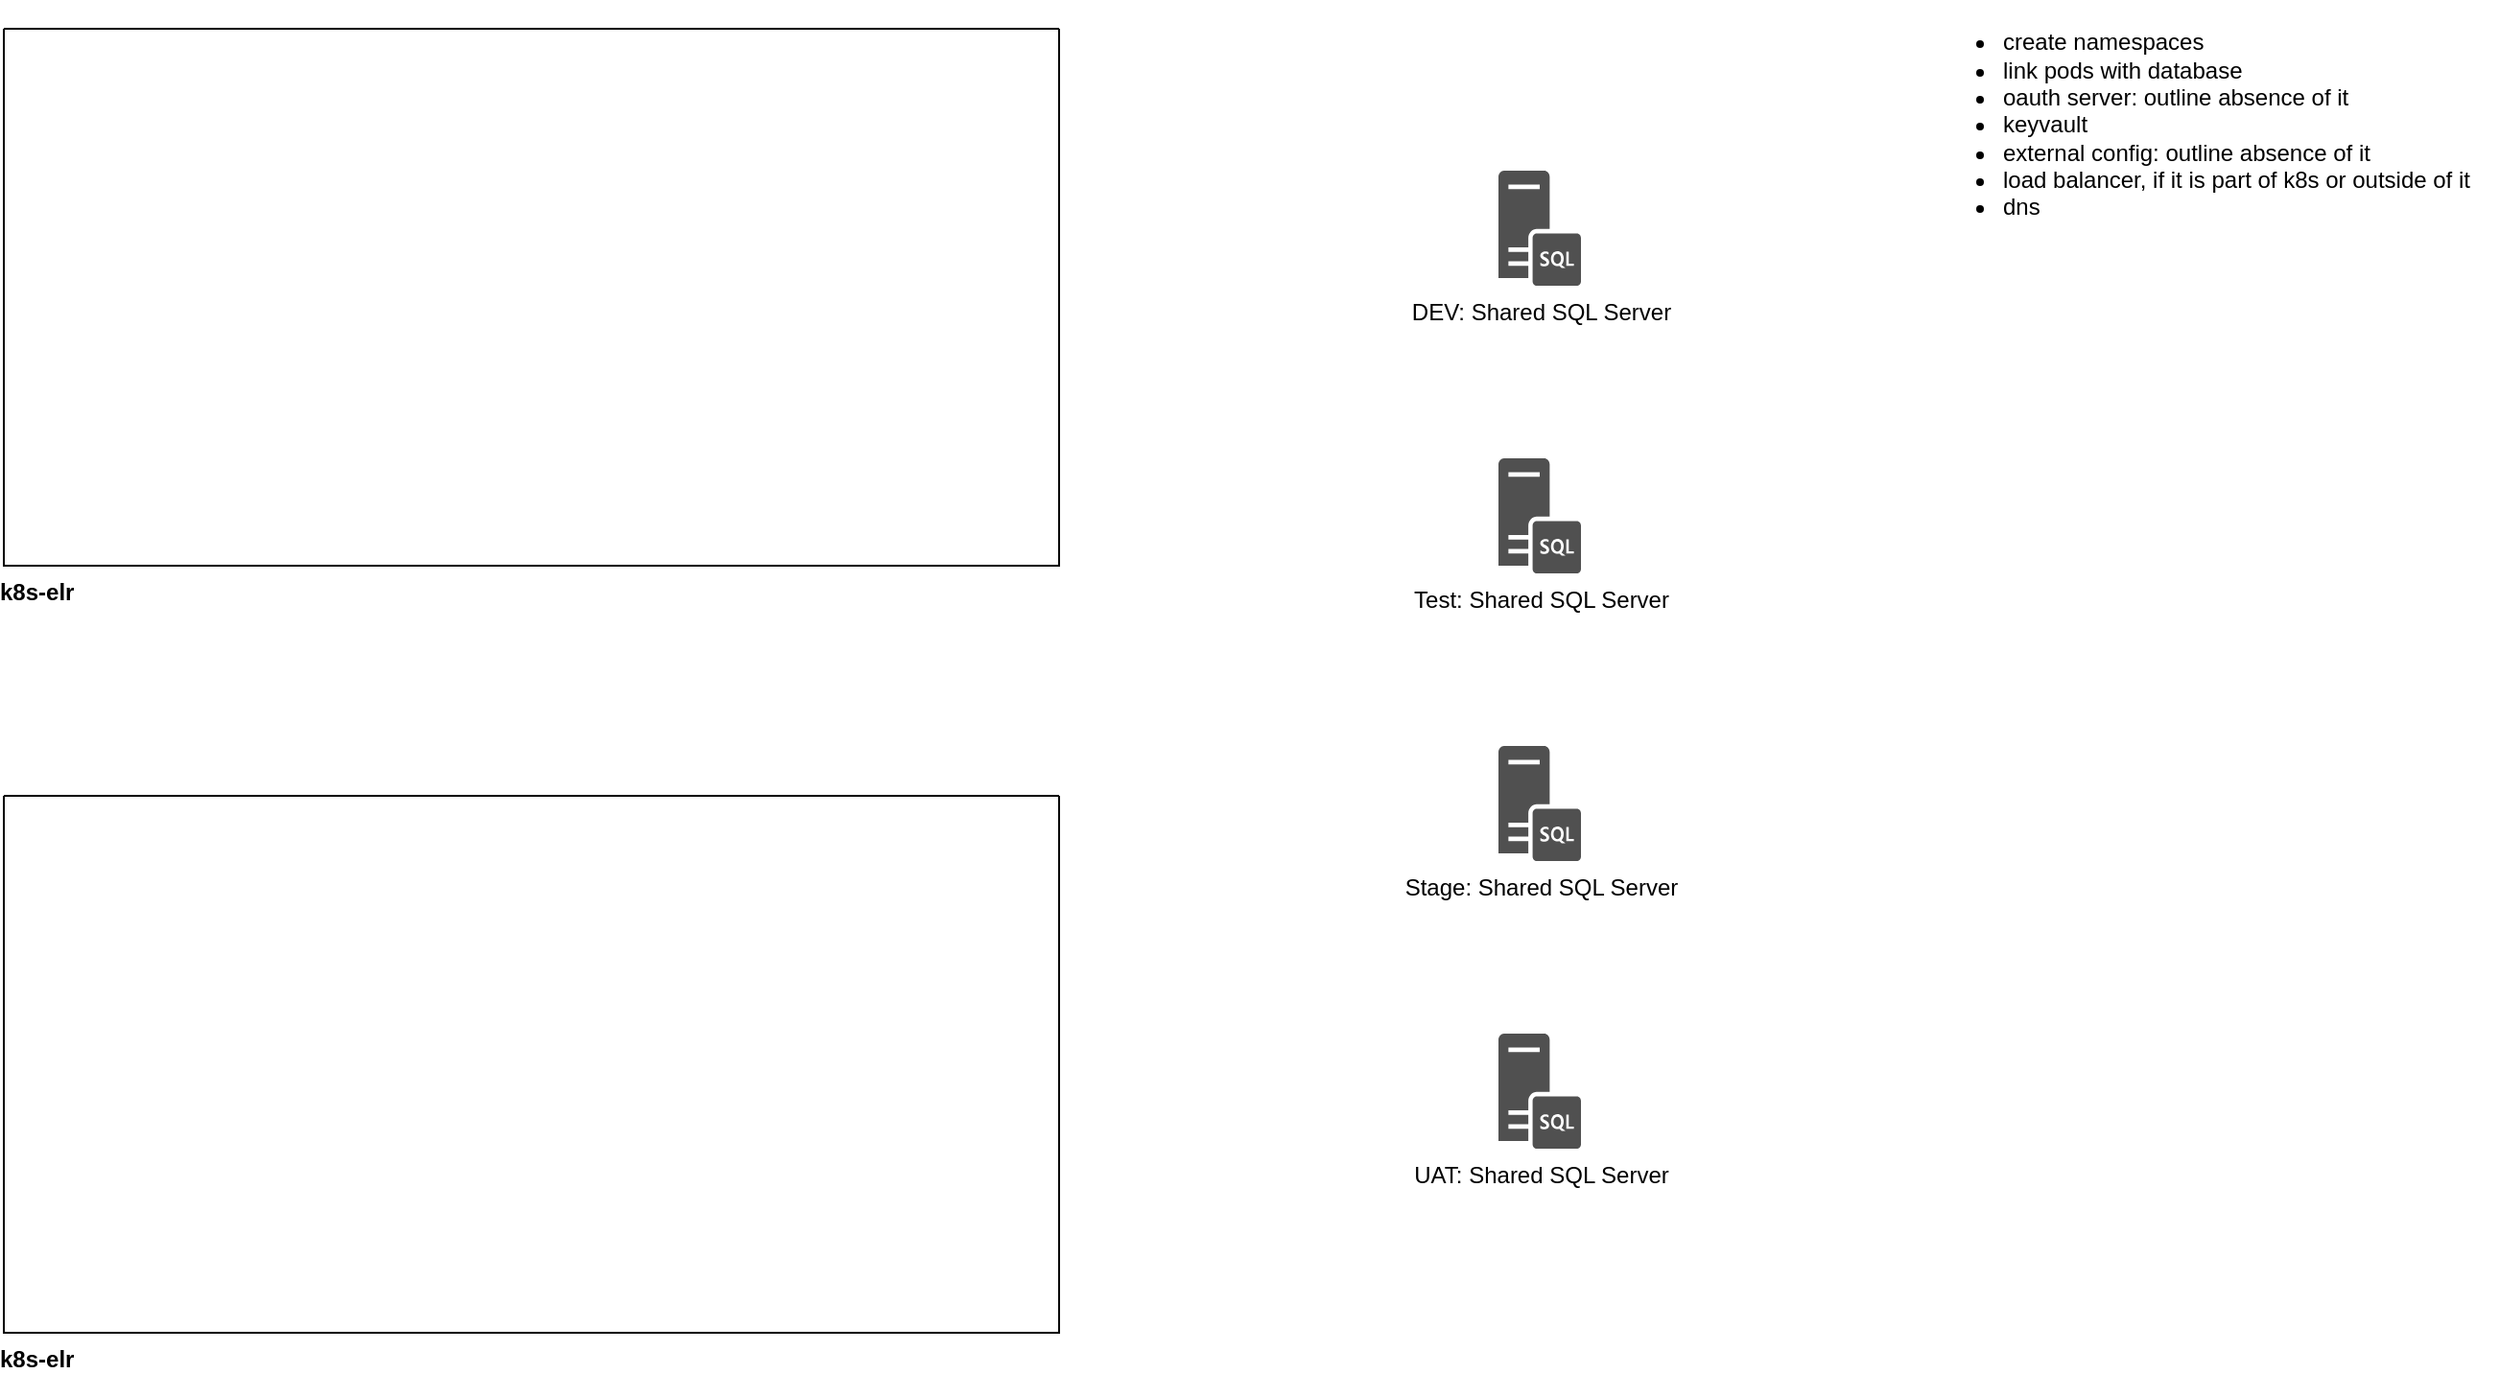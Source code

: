 <mxfile version="19.0.3" type="github" pages="3">
  <diagram id="ZlJ7M4qMxuyrwmrZaraY" name="components">
    <mxGraphModel dx="1422" dy="762" grid="1" gridSize="10" guides="1" tooltips="1" connect="1" arrows="1" fold="1" page="1" pageScale="1" pageWidth="850" pageHeight="1100" math="0" shadow="0">
      <root>
        <mxCell id="0" />
        <mxCell id="1" parent="0" />
        <mxCell id="s47naatWHpxSAN4C7c7a-1" value="k8s-elr" style="swimlane;startSize=0;labelPosition=left;verticalLabelPosition=bottom;align=right;verticalAlign=top;textDirection=rtl;" vertex="1" parent="1">
          <mxGeometry x="140" y="110" width="550" height="280" as="geometry" />
        </mxCell>
        <mxCell id="s47naatWHpxSAN4C7c7a-7" value="DEV: Shared SQL Server" style="sketch=0;pointerEvents=1;shadow=0;dashed=0;html=1;strokeColor=none;fillColor=#505050;labelPosition=center;verticalLabelPosition=bottom;verticalAlign=top;outlineConnect=0;align=center;shape=mxgraph.office.servers.sql_server;textDirection=ltr;" vertex="1" parent="1">
          <mxGeometry x="919" y="184" width="43" height="60" as="geometry" />
        </mxCell>
        <mxCell id="s47naatWHpxSAN4C7c7a-17" value="Test: Shared SQL Server" style="sketch=0;pointerEvents=1;shadow=0;dashed=0;html=1;strokeColor=none;fillColor=#505050;labelPosition=center;verticalLabelPosition=bottom;verticalAlign=top;outlineConnect=0;align=center;shape=mxgraph.office.servers.sql_server;textDirection=ltr;" vertex="1" parent="1">
          <mxGeometry x="919" y="334" width="43" height="60" as="geometry" />
        </mxCell>
        <mxCell id="s47naatWHpxSAN4C7c7a-18" value="UAT: Shared SQL Server" style="sketch=0;pointerEvents=1;shadow=0;dashed=0;html=1;strokeColor=none;fillColor=#505050;labelPosition=center;verticalLabelPosition=bottom;verticalAlign=top;outlineConnect=0;align=center;shape=mxgraph.office.servers.sql_server;" vertex="1" parent="1">
          <mxGeometry x="919" y="634" width="43" height="60" as="geometry" />
        </mxCell>
        <mxCell id="s47naatWHpxSAN4C7c7a-19" value="Stage: Shared SQL Server" style="sketch=0;pointerEvents=1;shadow=0;dashed=0;html=1;strokeColor=none;fillColor=#505050;labelPosition=center;verticalLabelPosition=bottom;verticalAlign=top;outlineConnect=0;align=center;shape=mxgraph.office.servers.sql_server;textDirection=ltr;" vertex="1" parent="1">
          <mxGeometry x="919" y="484" width="43" height="60" as="geometry" />
        </mxCell>
        <mxCell id="s47naatWHpxSAN4C7c7a-20" value="k8s-elr" style="swimlane;startSize=0;labelPosition=left;verticalLabelPosition=bottom;align=right;verticalAlign=top;textDirection=rtl;" vertex="1" parent="1">
          <mxGeometry x="140" y="510" width="550" height="280" as="geometry" />
        </mxCell>
        <mxCell id="s47naatWHpxSAN4C7c7a-21" value="&lt;ul&gt;&lt;li&gt;create namespaces&lt;/li&gt;&lt;li&gt;link pods with database&lt;/li&gt;&lt;li&gt;oauth server: outline absence of it&lt;/li&gt;&lt;li&gt;keyvault&lt;/li&gt;&lt;li&gt;external config: outline absence of it&lt;/li&gt;&lt;li&gt;load balancer, if it is part of k8s or outside of it&lt;/li&gt;&lt;li&gt;dns&lt;/li&gt;&lt;/ul&gt;" style="text;html=1;align=left;verticalAlign=middle;resizable=0;points=[];autosize=1;strokeColor=none;fillColor=none;" vertex="1" parent="1">
          <mxGeometry x="1140" y="95" width="300" height="130" as="geometry" />
        </mxCell>
      </root>
    </mxGraphModel>
  </diagram>
  <diagram id="giY2xGMxeTLkRdcsa_Nd" name="network">
    <mxGraphModel dx="1422" dy="762" grid="1" gridSize="10" guides="1" tooltips="1" connect="1" arrows="1" fold="1" page="1" pageScale="1" pageWidth="850" pageHeight="1100" math="0" shadow="0">
      <root>
        <mxCell id="0" />
        <mxCell id="1" parent="0" />
      </root>
    </mxGraphModel>
  </diagram>
  <diagram id="HNEQ3wnGX1ou2sEw6oN6" name="ci/cd">
    <mxGraphModel dx="1422" dy="762" grid="1" gridSize="10" guides="1" tooltips="1" connect="1" arrows="1" fold="1" page="1" pageScale="1" pageWidth="850" pageHeight="1100" math="0" shadow="0">
      <root>
        <mxCell id="0" />
        <mxCell id="1" parent="0" />
      </root>
    </mxGraphModel>
  </diagram>
</mxfile>
